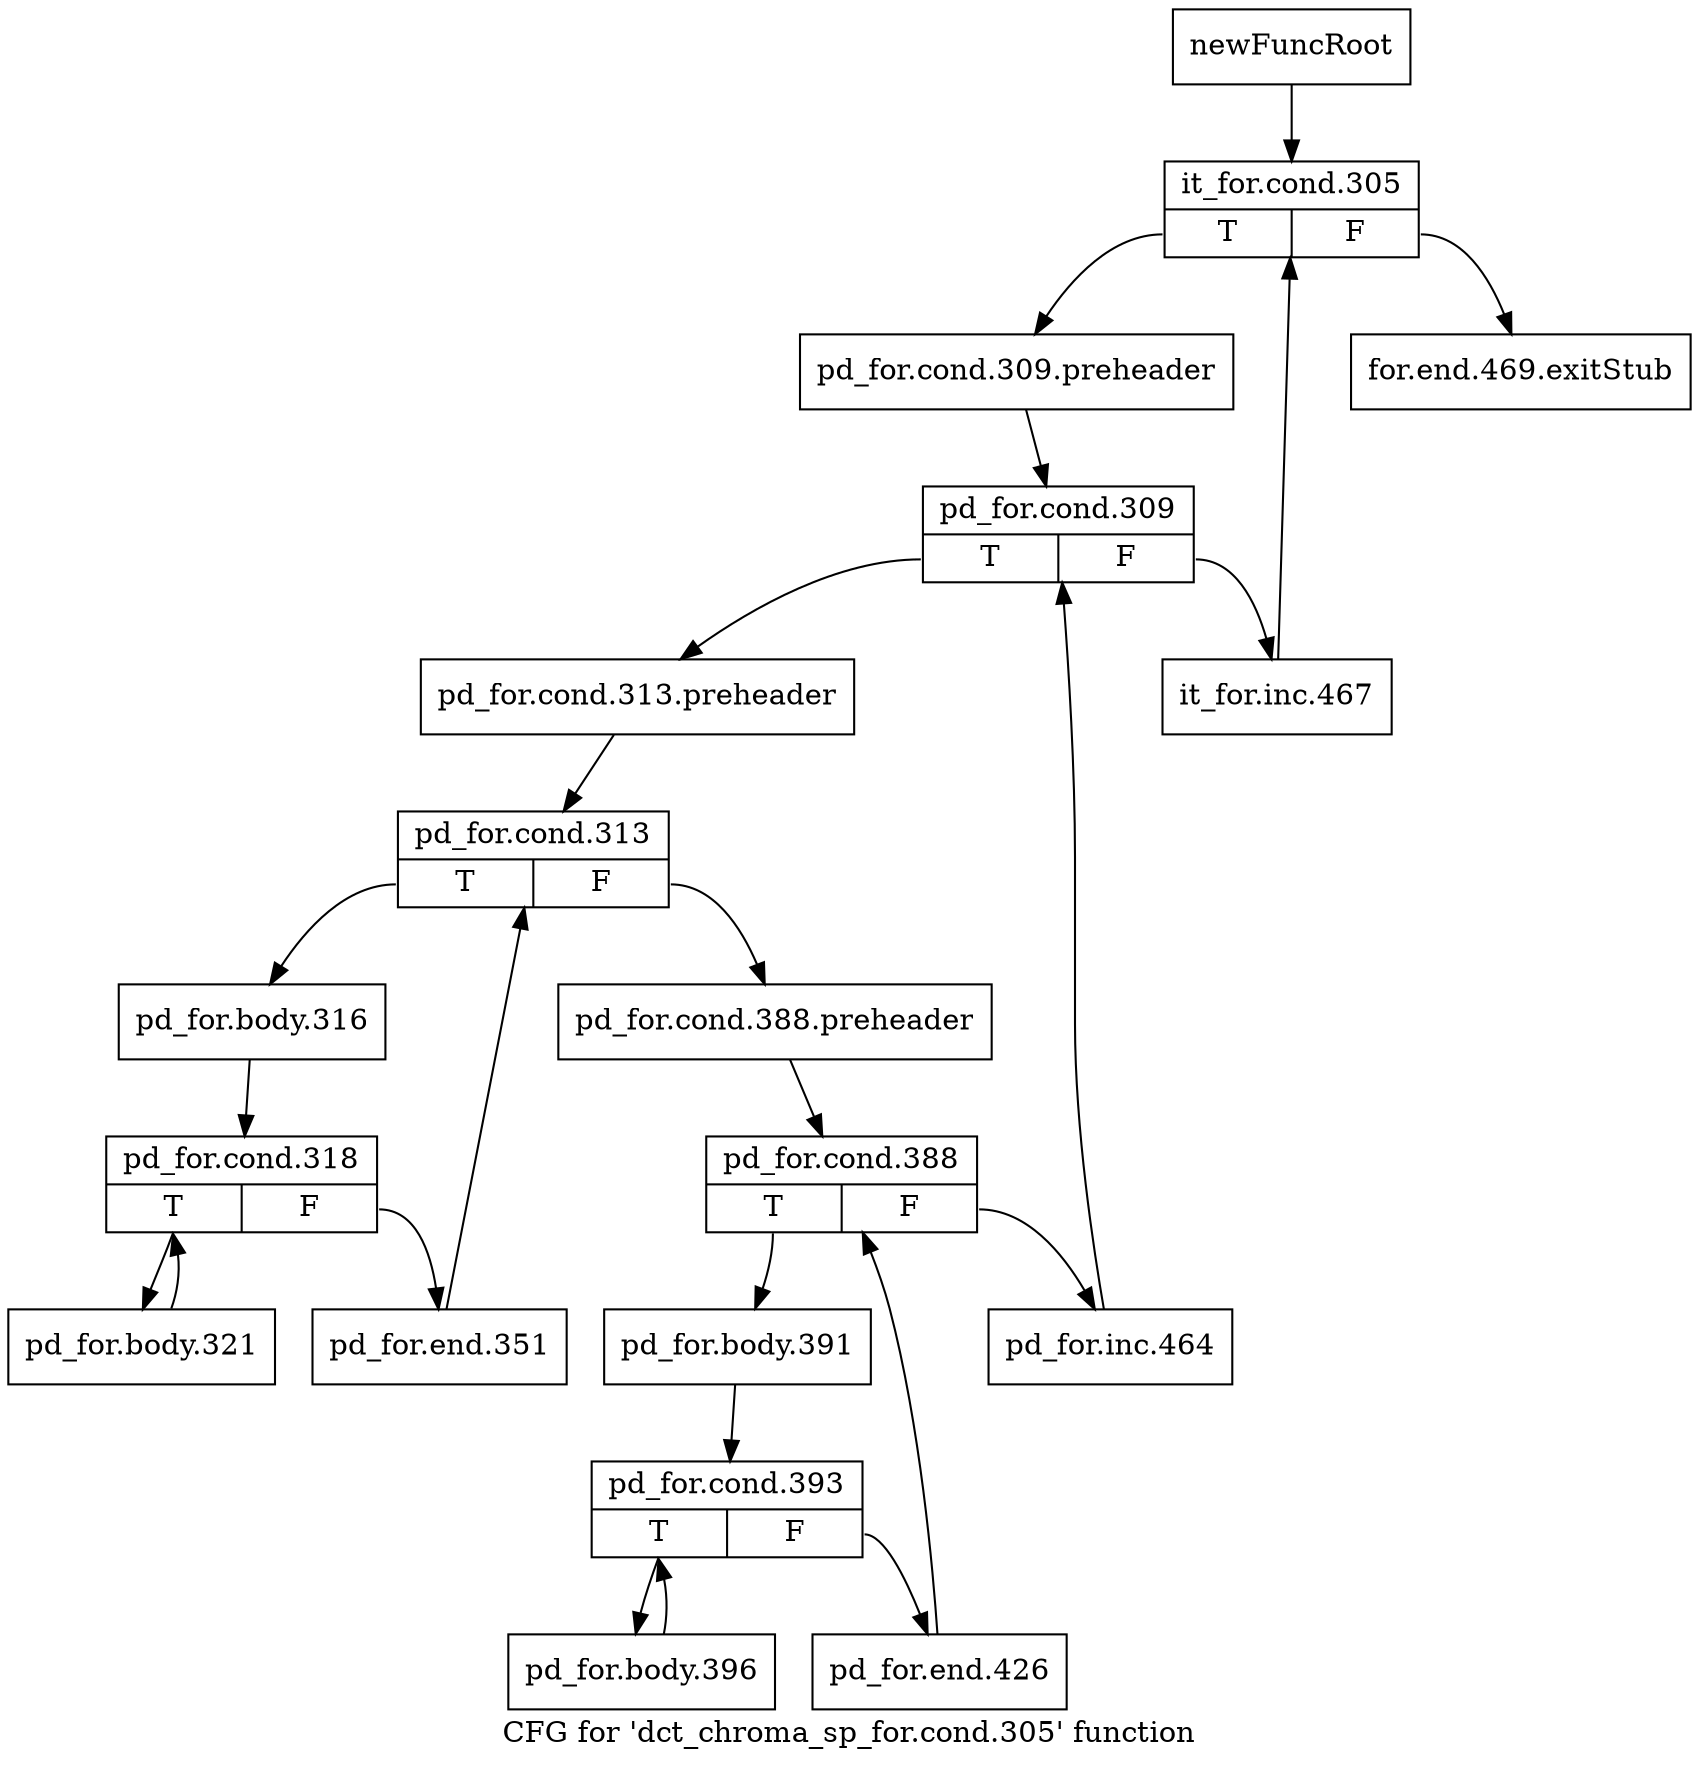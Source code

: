digraph "CFG for 'dct_chroma_sp_for.cond.305' function" {
	label="CFG for 'dct_chroma_sp_for.cond.305' function";

	Node0x231ce00 [shape=record,label="{newFuncRoot}"];
	Node0x231ce00 -> Node0x231cea0;
	Node0x231ce50 [shape=record,label="{for.end.469.exitStub}"];
	Node0x231cea0 [shape=record,label="{it_for.cond.305|{<s0>T|<s1>F}}"];
	Node0x231cea0:s0 -> Node0x231cef0;
	Node0x231cea0:s1 -> Node0x231ce50;
	Node0x231cef0 [shape=record,label="{pd_for.cond.309.preheader}"];
	Node0x231cef0 -> Node0x231cf40;
	Node0x231cf40 [shape=record,label="{pd_for.cond.309|{<s0>T|<s1>F}}"];
	Node0x231cf40:s0 -> Node0x231cfe0;
	Node0x231cf40:s1 -> Node0x231cf90;
	Node0x231cf90 [shape=record,label="{it_for.inc.467}"];
	Node0x231cf90 -> Node0x231cea0;
	Node0x231cfe0 [shape=record,label="{pd_for.cond.313.preheader}"];
	Node0x231cfe0 -> Node0x231d030;
	Node0x231d030 [shape=record,label="{pd_for.cond.313|{<s0>T|<s1>F}}"];
	Node0x231d030:s0 -> Node0x231d2b0;
	Node0x231d030:s1 -> Node0x231d080;
	Node0x231d080 [shape=record,label="{pd_for.cond.388.preheader}"];
	Node0x231d080 -> Node0x231d0d0;
	Node0x231d0d0 [shape=record,label="{pd_for.cond.388|{<s0>T|<s1>F}}"];
	Node0x231d0d0:s0 -> Node0x231d170;
	Node0x231d0d0:s1 -> Node0x231d120;
	Node0x231d120 [shape=record,label="{pd_for.inc.464}"];
	Node0x231d120 -> Node0x231cf40;
	Node0x231d170 [shape=record,label="{pd_for.body.391}"];
	Node0x231d170 -> Node0x231d1c0;
	Node0x231d1c0 [shape=record,label="{pd_for.cond.393|{<s0>T|<s1>F}}"];
	Node0x231d1c0:s0 -> Node0x231d260;
	Node0x231d1c0:s1 -> Node0x231d210;
	Node0x231d210 [shape=record,label="{pd_for.end.426}"];
	Node0x231d210 -> Node0x231d0d0;
	Node0x231d260 [shape=record,label="{pd_for.body.396}"];
	Node0x231d260 -> Node0x231d1c0;
	Node0x231d2b0 [shape=record,label="{pd_for.body.316}"];
	Node0x231d2b0 -> Node0x231d300;
	Node0x231d300 [shape=record,label="{pd_for.cond.318|{<s0>T|<s1>F}}"];
	Node0x231d300:s0 -> Node0x231d3a0;
	Node0x231d300:s1 -> Node0x231d350;
	Node0x231d350 [shape=record,label="{pd_for.end.351}"];
	Node0x231d350 -> Node0x231d030;
	Node0x231d3a0 [shape=record,label="{pd_for.body.321}"];
	Node0x231d3a0 -> Node0x231d300;
}
